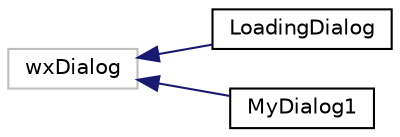 digraph "Graphical Class Hierarchy"
{
 // LATEX_PDF_SIZE
  edge [fontname="Helvetica",fontsize="10",labelfontname="Helvetica",labelfontsize="10"];
  node [fontname="Helvetica",fontsize="10",shape=record];
  rankdir="LR";
  Node9 [label="wxDialog",height=0.2,width=0.4,color="grey75", fillcolor="white", style="filled",tooltip=" "];
  Node9 -> Node0 [dir="back",color="midnightblue",fontsize="10",style="solid",fontname="Helvetica"];
  Node0 [label="LoadingDialog",height=0.2,width=0.4,color="black", fillcolor="white", style="filled",URL="$classLoadingDialog.html",tooltip="Custom dialog class that shows a progress bar."];
  Node9 -> Node11 [dir="back",color="midnightblue",fontsize="10",style="solid",fontname="Helvetica"];
  Node11 [label="MyDialog1",height=0.2,width=0.4,color="black", fillcolor="white", style="filled",URL="$classMyDialog1.html",tooltip="Dialog class for generating sequences."];
}
